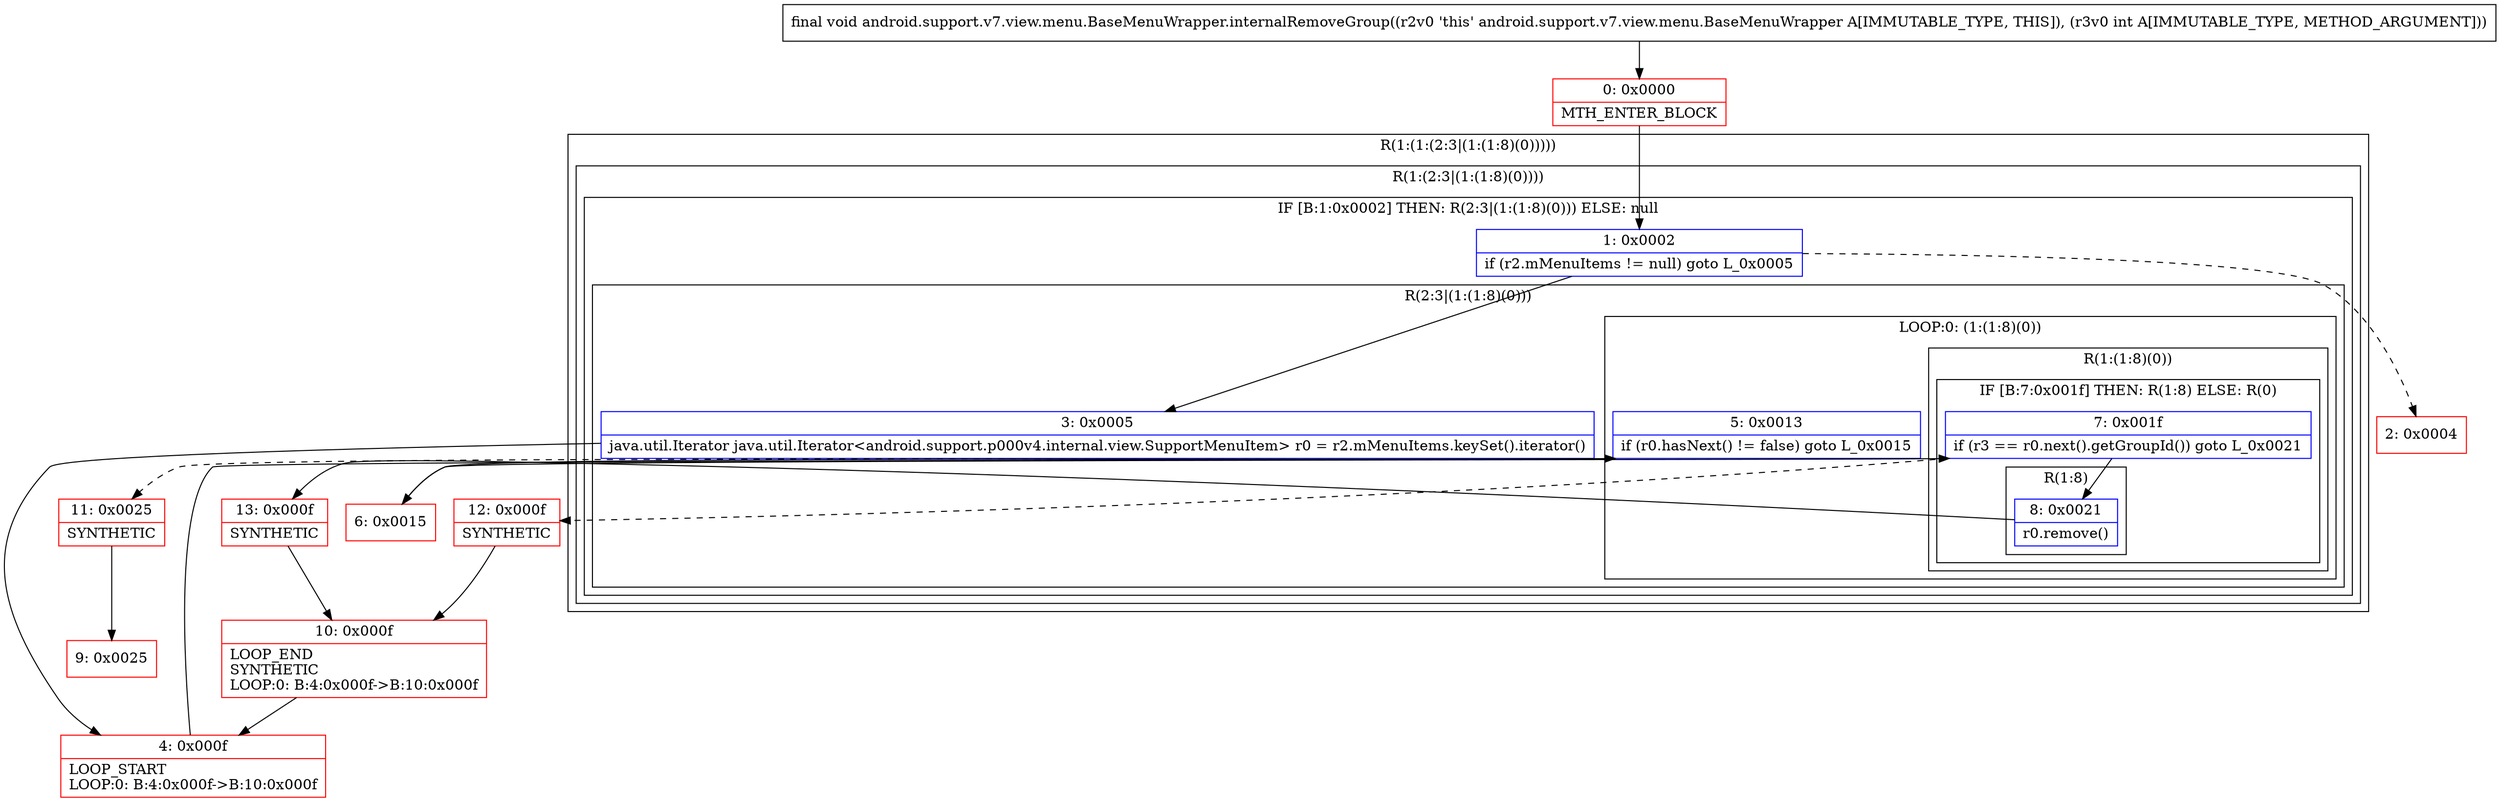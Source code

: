 digraph "CFG forandroid.support.v7.view.menu.BaseMenuWrapper.internalRemoveGroup(I)V" {
subgraph cluster_Region_809734130 {
label = "R(1:(1:(2:3|(1:(1:8)(0)))))";
node [shape=record,color=blue];
subgraph cluster_Region_123648985 {
label = "R(1:(2:3|(1:(1:8)(0))))";
node [shape=record,color=blue];
subgraph cluster_IfRegion_956126449 {
label = "IF [B:1:0x0002] THEN: R(2:3|(1:(1:8)(0))) ELSE: null";
node [shape=record,color=blue];
Node_1 [shape=record,label="{1\:\ 0x0002|if (r2.mMenuItems != null) goto L_0x0005\l}"];
subgraph cluster_Region_904076412 {
label = "R(2:3|(1:(1:8)(0)))";
node [shape=record,color=blue];
Node_3 [shape=record,label="{3\:\ 0x0005|java.util.Iterator java.util.Iterator\<android.support.p000v4.internal.view.SupportMenuItem\> r0 = r2.mMenuItems.keySet().iterator()\l}"];
subgraph cluster_LoopRegion_610079888 {
label = "LOOP:0: (1:(1:8)(0))";
node [shape=record,color=blue];
Node_5 [shape=record,label="{5\:\ 0x0013|if (r0.hasNext() != false) goto L_0x0015\l}"];
subgraph cluster_Region_1942000029 {
label = "R(1:(1:8)(0))";
node [shape=record,color=blue];
subgraph cluster_IfRegion_1334741367 {
label = "IF [B:7:0x001f] THEN: R(1:8) ELSE: R(0)";
node [shape=record,color=blue];
Node_7 [shape=record,label="{7\:\ 0x001f|if (r3 == r0.next().getGroupId()) goto L_0x0021\l}"];
subgraph cluster_Region_1926033532 {
label = "R(1:8)";
node [shape=record,color=blue];
Node_8 [shape=record,label="{8\:\ 0x0021|r0.remove()\l}"];
}
subgraph cluster_Region_1599126536 {
label = "R(0)";
node [shape=record,color=blue];
}
}
}
}
}
}
}
}
Node_0 [shape=record,color=red,label="{0\:\ 0x0000|MTH_ENTER_BLOCK\l}"];
Node_2 [shape=record,color=red,label="{2\:\ 0x0004}"];
Node_4 [shape=record,color=red,label="{4\:\ 0x000f|LOOP_START\lLOOP:0: B:4:0x000f\-\>B:10:0x000f\l}"];
Node_6 [shape=record,color=red,label="{6\:\ 0x0015}"];
Node_9 [shape=record,color=red,label="{9\:\ 0x0025}"];
Node_10 [shape=record,color=red,label="{10\:\ 0x000f|LOOP_END\lSYNTHETIC\lLOOP:0: B:4:0x000f\-\>B:10:0x000f\l}"];
Node_11 [shape=record,color=red,label="{11\:\ 0x0025|SYNTHETIC\l}"];
Node_12 [shape=record,color=red,label="{12\:\ 0x000f|SYNTHETIC\l}"];
Node_13 [shape=record,color=red,label="{13\:\ 0x000f|SYNTHETIC\l}"];
MethodNode[shape=record,label="{final void android.support.v7.view.menu.BaseMenuWrapper.internalRemoveGroup((r2v0 'this' android.support.v7.view.menu.BaseMenuWrapper A[IMMUTABLE_TYPE, THIS]), (r3v0 int A[IMMUTABLE_TYPE, METHOD_ARGUMENT])) }"];
MethodNode -> Node_0;
Node_1 -> Node_2[style=dashed];
Node_1 -> Node_3;
Node_3 -> Node_4;
Node_5 -> Node_6;
Node_5 -> Node_11[style=dashed];
Node_7 -> Node_8;
Node_7 -> Node_12[style=dashed];
Node_8 -> Node_13;
Node_0 -> Node_1;
Node_4 -> Node_5;
Node_6 -> Node_7;
Node_10 -> Node_4;
Node_11 -> Node_9;
Node_12 -> Node_10;
Node_13 -> Node_10;
}

